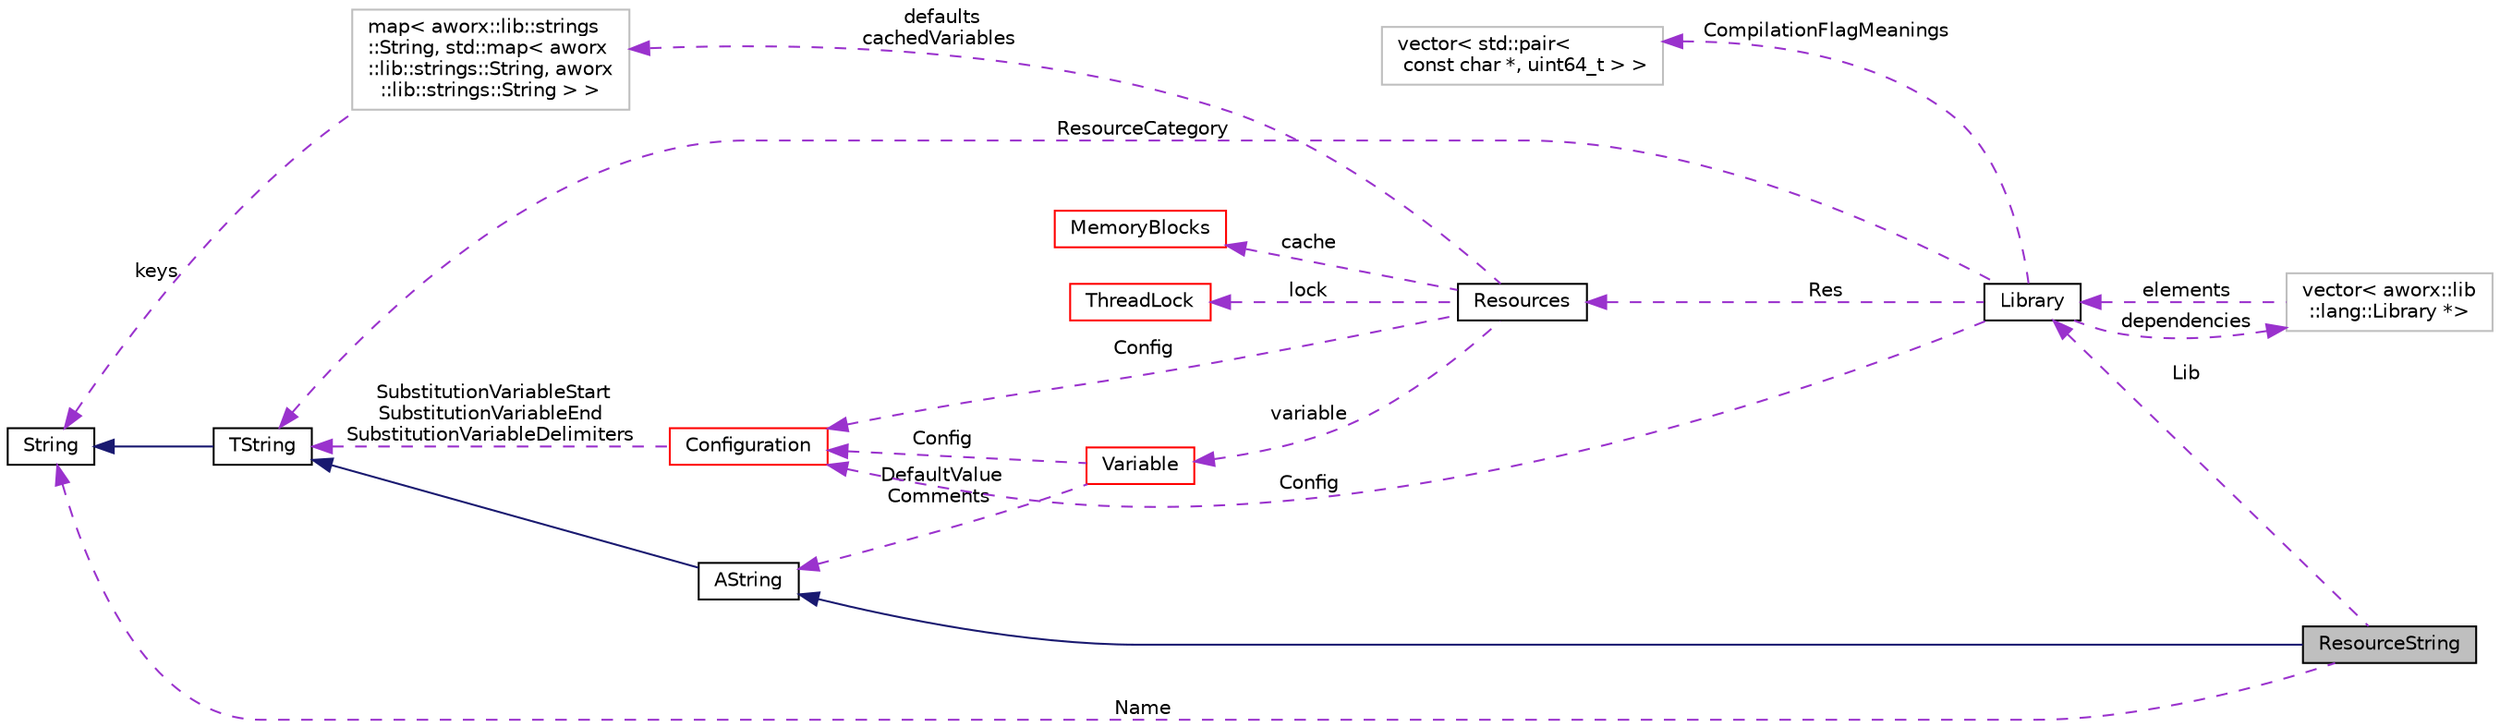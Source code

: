 digraph "ResourceString"
{
  edge [fontname="Helvetica",fontsize="10",labelfontname="Helvetica",labelfontsize="10"];
  node [fontname="Helvetica",fontsize="10",shape=record];
  rankdir="LR";
  Node4 [label="ResourceString",height=0.2,width=0.4,color="black", fillcolor="grey75", style="filled", fontcolor="black"];
  Node5 -> Node4 [dir="back",color="midnightblue",fontsize="10",style="solid",fontname="Helvetica"];
  Node5 [label="AString",height=0.2,width=0.4,color="black", fillcolor="white", style="filled",URL="$classaworx_1_1lib_1_1strings_1_1AString.html"];
  Node6 -> Node5 [dir="back",color="midnightblue",fontsize="10",style="solid",fontname="Helvetica"];
  Node6 [label="TString",height=0.2,width=0.4,color="black", fillcolor="white", style="filled",URL="$classaworx_1_1lib_1_1strings_1_1TString.html"];
  Node7 -> Node6 [dir="back",color="midnightblue",fontsize="10",style="solid",fontname="Helvetica"];
  Node7 [label="String",height=0.2,width=0.4,color="black", fillcolor="white", style="filled",URL="$classaworx_1_1lib_1_1strings_1_1String.html"];
  Node7 -> Node4 [dir="back",color="darkorchid3",fontsize="10",style="dashed",label=" Name" ,fontname="Helvetica"];
  Node8 -> Node4 [dir="back",color="darkorchid3",fontsize="10",style="dashed",label=" Lib" ,fontname="Helvetica"];
  Node8 [label="Library",height=0.2,width=0.4,color="black", fillcolor="white", style="filled",URL="$classaworx_1_1lib_1_1lang_1_1Library.html"];
  Node6 -> Node8 [dir="back",color="darkorchid3",fontsize="10",style="dashed",label=" ResourceCategory" ,fontname="Helvetica"];
  Node9 -> Node8 [dir="back",color="darkorchid3",fontsize="10",style="dashed",label=" Res" ,fontname="Helvetica"];
  Node9 [label="Resources",height=0.2,width=0.4,color="black", fillcolor="white", style="filled",URL="$classaworx_1_1lib_1_1lang_1_1Resources.html"];
  Node10 -> Node9 [dir="back",color="darkorchid3",fontsize="10",style="dashed",label=" cache" ,fontname="Helvetica"];
  Node10 [label="MemoryBlocks",height=0.2,width=0.4,color="red", fillcolor="white", style="filled",URL="$classaworx_1_1lib_1_1util_1_1MemoryBlocks.html"];
  Node13 -> Node9 [dir="back",color="darkorchid3",fontsize="10",style="dashed",label=" variable" ,fontname="Helvetica"];
  Node13 [label="Variable",height=0.2,width=0.4,color="red", fillcolor="white", style="filled",URL="$classaworx_1_1lib_1_1config_1_1Variable.html"];
  Node5 -> Node13 [dir="back",color="darkorchid3",fontsize="10",style="dashed",label=" DefaultValue\nComments" ,fontname="Helvetica"];
  Node17 -> Node13 [dir="back",color="darkorchid3",fontsize="10",style="dashed",label=" Config" ,fontname="Helvetica"];
  Node17 [label="Configuration",height=0.2,width=0.4,color="red", fillcolor="white", style="filled",URL="$classaworx_1_1lib_1_1config_1_1Configuration.html"];
  Node6 -> Node17 [dir="back",color="darkorchid3",fontsize="10",style="dashed",label=" SubstitutionVariableStart\nSubstitutionVariableEnd\nSubstitutionVariableDelimiters" ,fontname="Helvetica"];
  Node19 -> Node9 [dir="back",color="darkorchid3",fontsize="10",style="dashed",label=" lock" ,fontname="Helvetica"];
  Node19 [label="ThreadLock",height=0.2,width=0.4,color="red", fillcolor="white", style="filled",URL="$classaworx_1_1lib_1_1threads_1_1ThreadLock.html"];
  Node17 -> Node9 [dir="back",color="darkorchid3",fontsize="10",style="dashed",label=" Config" ,fontname="Helvetica"];
  Node29 -> Node9 [dir="back",color="darkorchid3",fontsize="10",style="dashed",label=" defaults\ncachedVariables" ,fontname="Helvetica"];
  Node29 [label="map\< aworx::lib::strings\l::String, std::map\< aworx\l::lib::strings::String, aworx\l::lib::strings::String \> \>",height=0.2,width=0.4,color="grey75", fillcolor="white", style="filled"];
  Node7 -> Node29 [dir="back",color="darkorchid3",fontsize="10",style="dashed",label=" keys" ,fontname="Helvetica"];
  Node30 -> Node8 [dir="back",color="darkorchid3",fontsize="10",style="dashed",label=" dependencies" ,fontname="Helvetica"];
  Node30 [label="vector\< aworx::lib\l::lang::Library *\>",height=0.2,width=0.4,color="grey75", fillcolor="white", style="filled"];
  Node8 -> Node30 [dir="back",color="darkorchid3",fontsize="10",style="dashed",label=" elements" ,fontname="Helvetica"];
  Node17 -> Node8 [dir="back",color="darkorchid3",fontsize="10",style="dashed",label=" Config" ,fontname="Helvetica"];
  Node31 -> Node8 [dir="back",color="darkorchid3",fontsize="10",style="dashed",label=" CompilationFlagMeanings" ,fontname="Helvetica"];
  Node31 [label="vector\< std::pair\<\l const char *, uint64_t \> \>",height=0.2,width=0.4,color="grey75", fillcolor="white", style="filled"];
}
